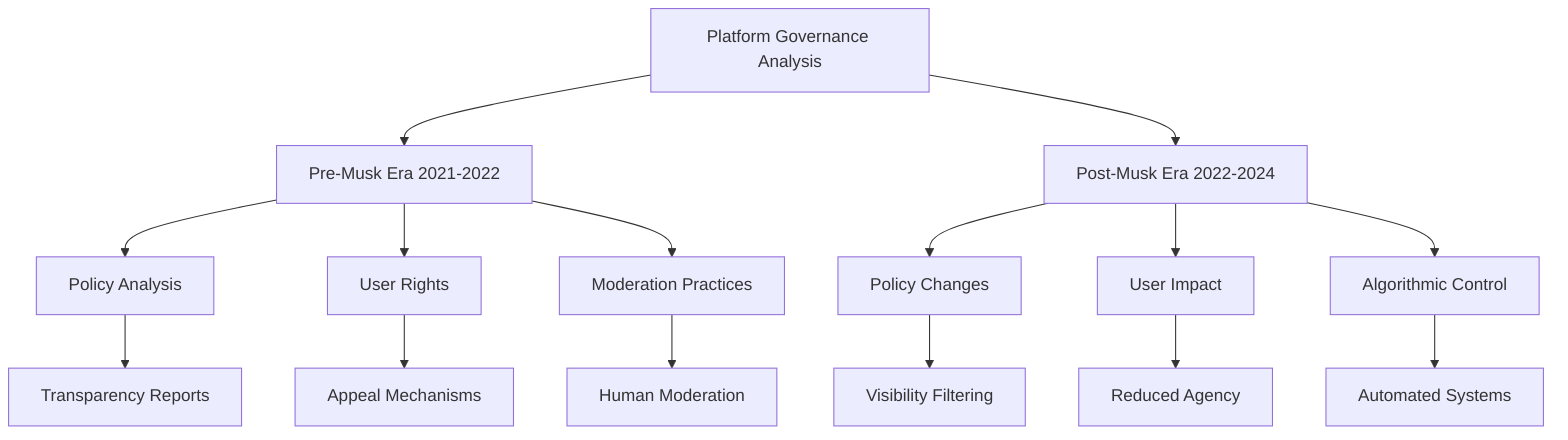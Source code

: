 flowchart TB
    A[Platform Governance Analysis] --> B[Pre-Musk Era 2021-2022]
    A --> C[Post-Musk Era 2022-2024]
    
    B --> D[Policy Analysis]
    B --> E[User Rights]
    B --> F[Moderation Practices]
    
    C --> G[Policy Changes]
    C --> H[User Impact]
    C --> I[Algorithmic Control]
    
    D --> J[Transparency Reports]
    E --> K[Appeal Mechanisms]
    F --> L[Human Moderation]
    
    G --> M[Visibility Filtering]
    H --> N[Reduced Agency]
    I --> O[Automated Systems]